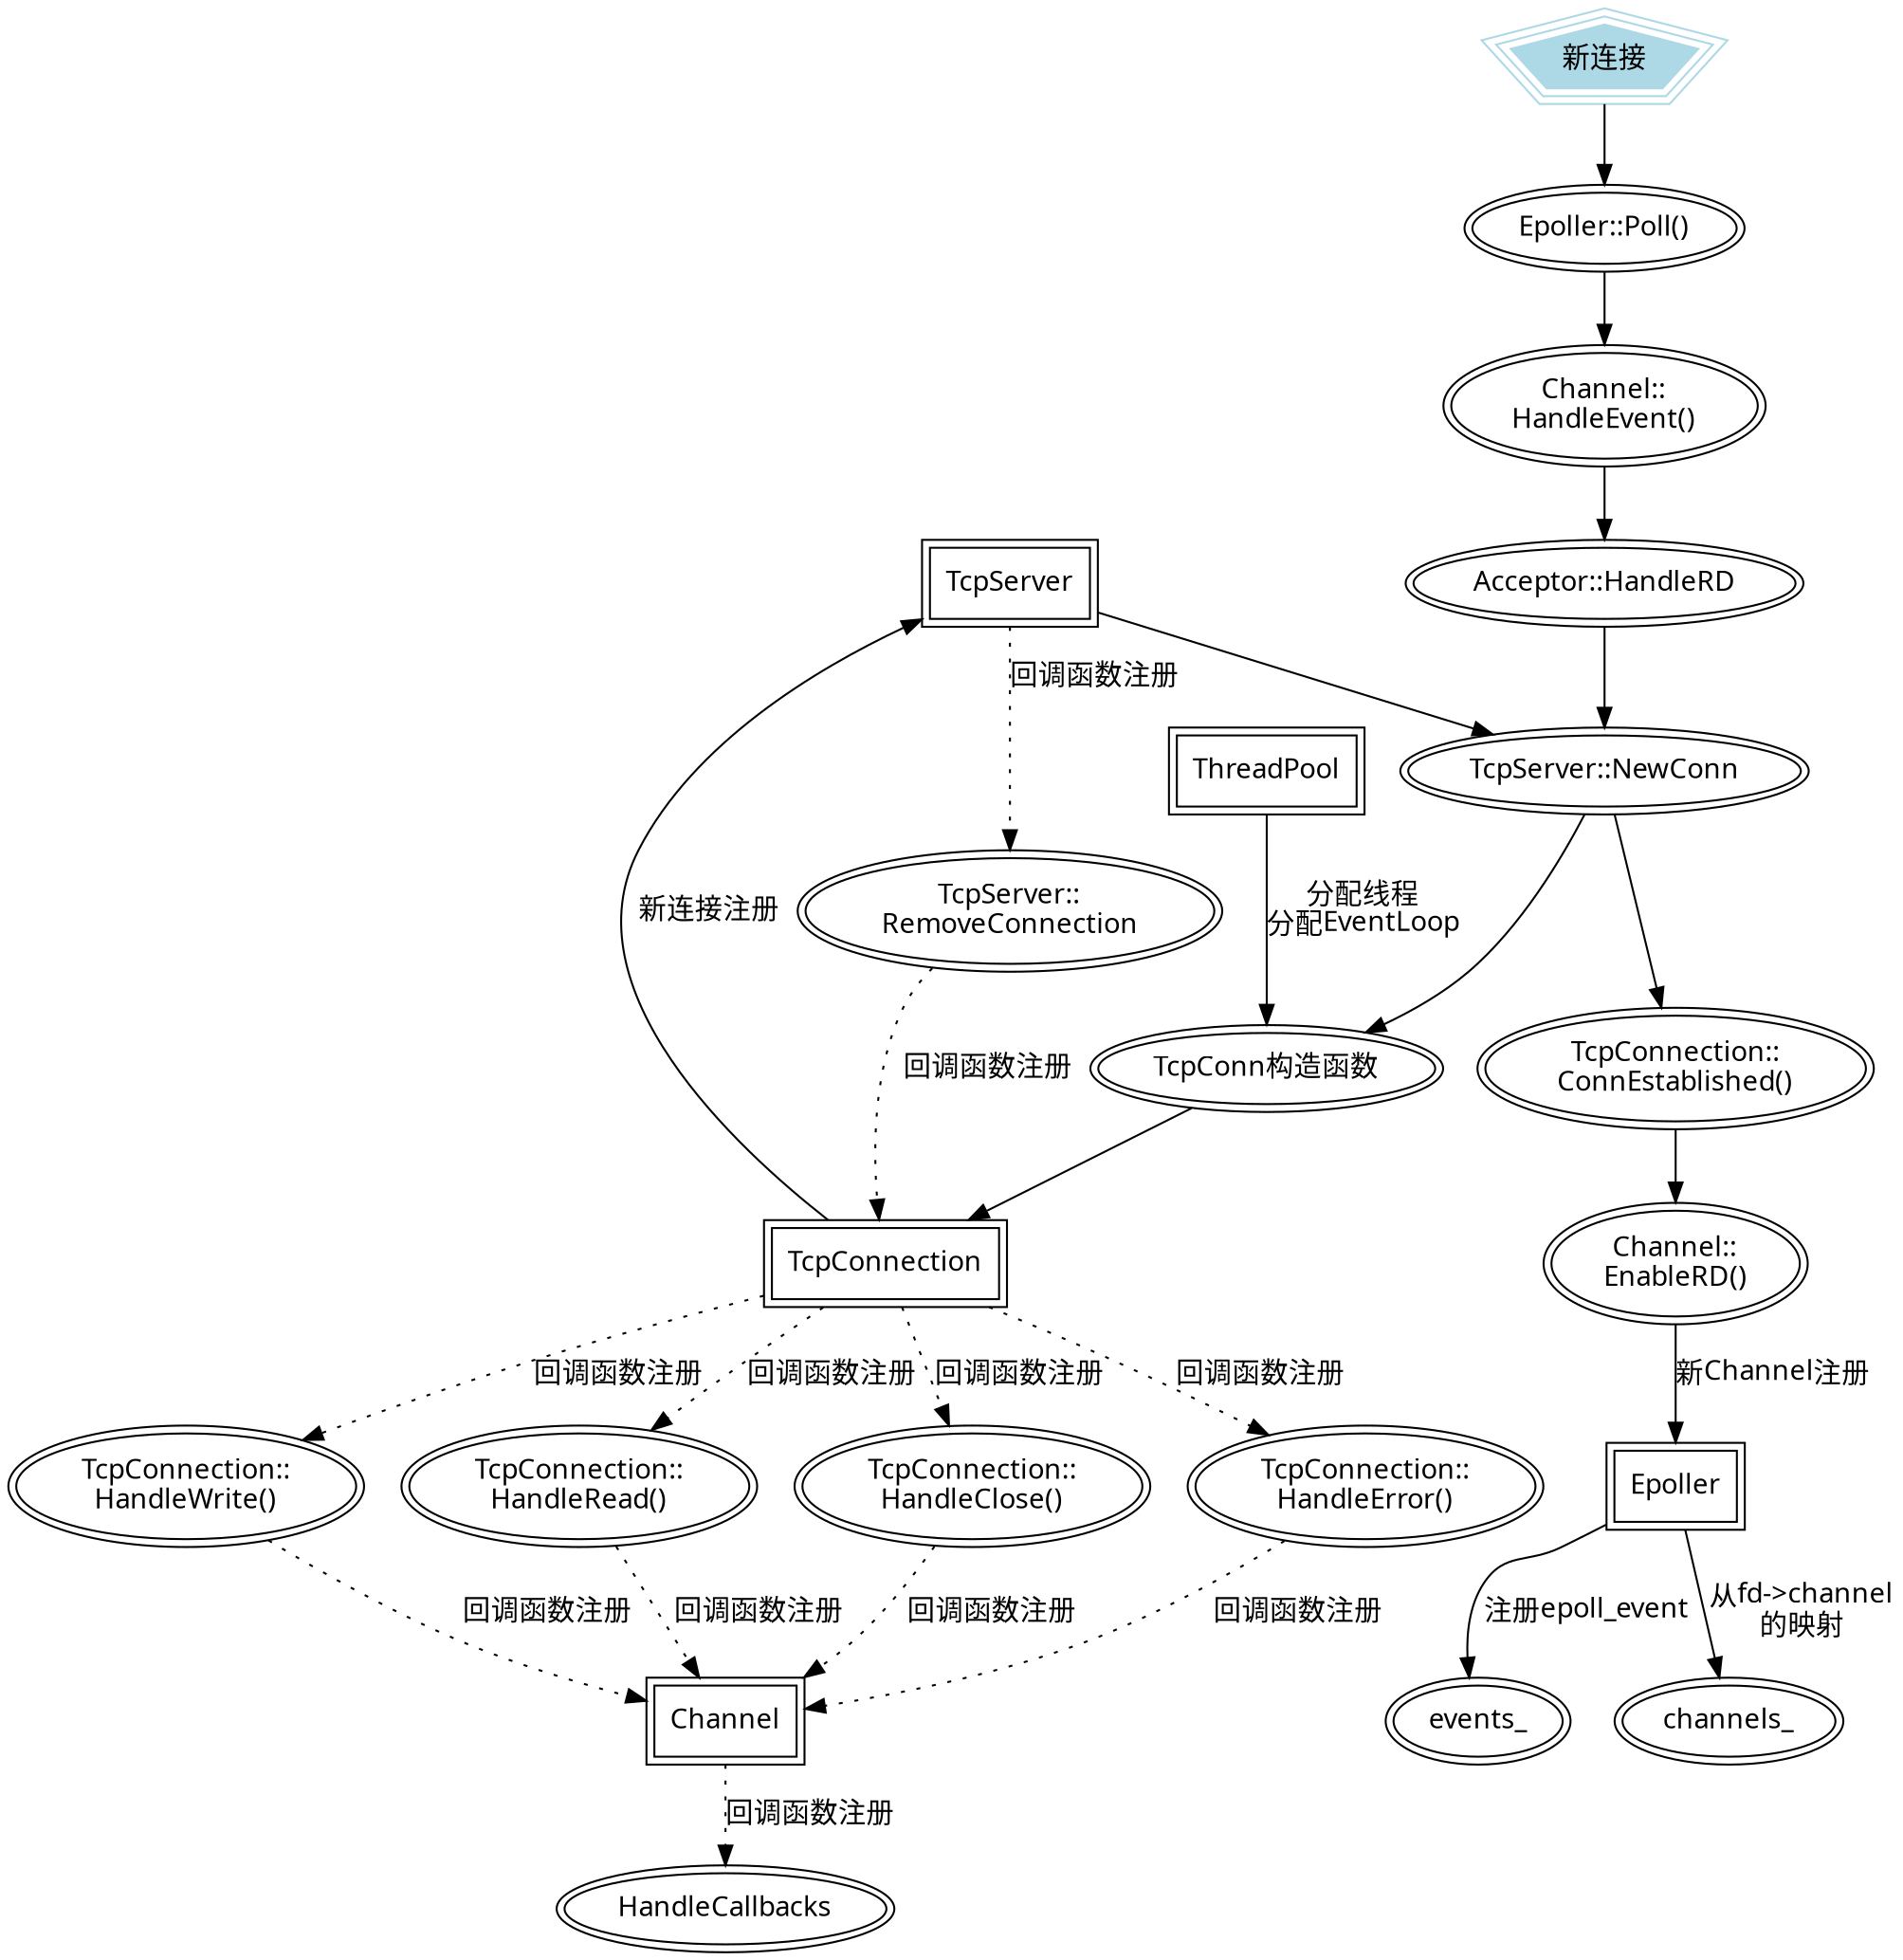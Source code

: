 digraph G {
	edge[fontname = "FangSong"];
	node[peripheries = 2, fontname = "FangSong"];
	size = "1000, 1000";

	/*--------------------------结点初始化--------------------------*/
	// 对象结点
	TcpServer[shape = box];
	ThreadPool[shape = box];
	TcpConnection[shape = box];
	Epoller[shape = box];
	Channel[shape = box];

	// 函数结点
	HandleEvent[label = "Channel::\nHandleEvent()"];
	HandleRead[label = "Acceptor::HandleRD"];
	NewConnection[label = "TcpServer::NewConn"];
	TcpConnectionCon[label = "TcpConn构造函数"];
	EnableReading[label = "Channel::\nEnableRD()"];
	Poll[label = "Epoller::Poll()"];
	ConnEst[label = "TcpConnection::\nConnEstablished()"];
	HandleReadConn[label = "TcpConnection::\nHandleRead()"];
	HandleCloseConn[label = "TcpConnection::\nHandleClose()"];
	HandleErrorConn[label = "TcpConnection::\nHandleError()"];
	HandleWriteConn[label = "TcpConnection::\nHandleWrite()"];
	RemoveConn[label = "TcpServer::\nRemoveConnection"];

	// 其他结点
	New[label = "新连接", shape = polygon,sides = 5,peripheries = 3,color = lightblue,style = filled];


	/*--------------------------边的绘制----------------------------*/
	// 从属关系
	Epoller -> events_[label = "注册epoll_event"];
	Epoller -> channels_[label = "从fd->channel\n的映射"];

	// 新连接函数调用过程
	New -> Poll -> HandleEvent -> HandleRead -> NewConnection -> TcpConnectionCon -> TcpConnection;
	ThreadPool -> TcpConnectionCon[label = "分配线程\n分配EventLoop"];

	// 新连接注册过程
	TcpConnection -> TcpServer[label = "新连接注册"];
	TcpServer -> NewConnection  -> ConnEst -> EnableReading;
	EnableReading -> Epoller[label = "新Channel注册"];

	// 回调函数传递
	TcpConnection -> {HandleReadConn, HandleCloseConn, HandleErrorConn, HandleWriteConn}[style = dotted, label = "回调函数注册"];
	{HandleReadConn, HandleCloseConn, HandleErrorConn, HandleWriteConn} -> Channel[style = dotted, label = "回调函数注册"];
	Channel -> HandleCallbacks[style = dotted, label = "回调函数注册"];
	TcpServer -> RemoveConn[style = dotted, label = "回调函数注册"];
	RemoveConn -> TcpConnection[style = dotted, label = "回调函数注册"];
}
